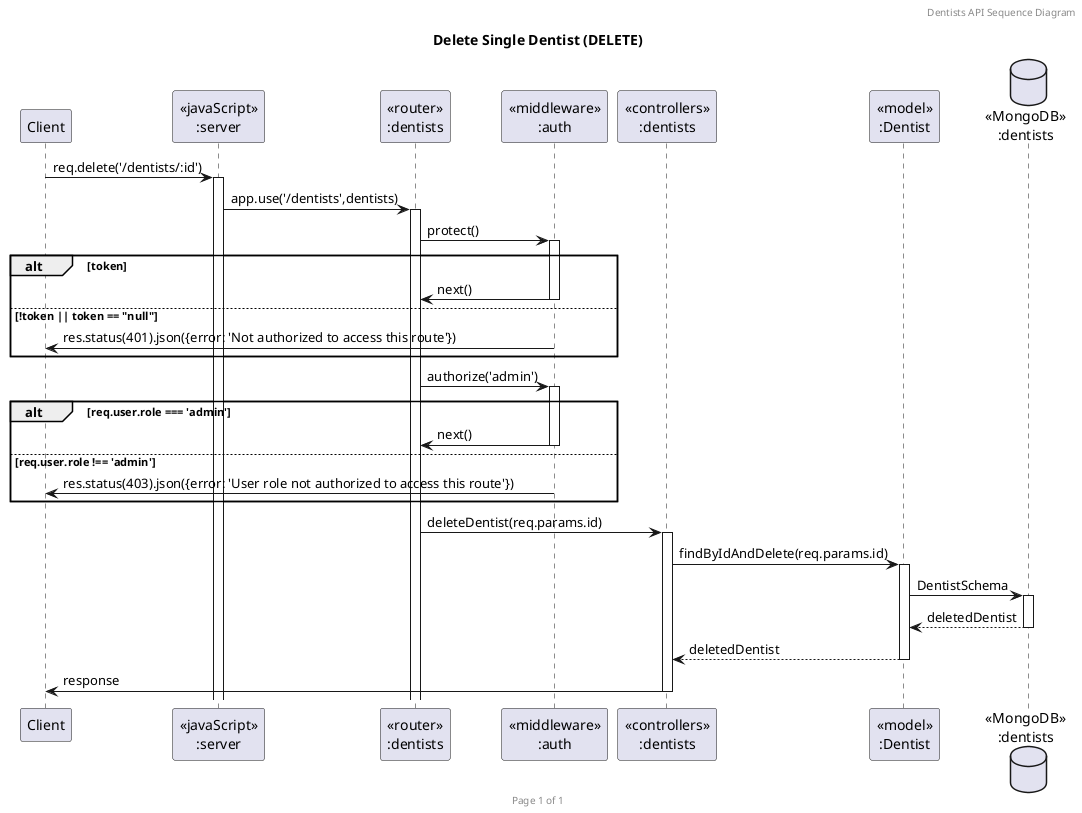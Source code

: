 @startuml Delete Single Dentist (DELETE)

header Dentists API Sequence Diagram
footer Page %page% of %lastpage%
title "Delete Single Dentist (DELETE)"

participant "Client" as client
participant "<<javaScript>>\n:server" as server
participant "<<router>>\n:dentists" as routerDentists
participant "<<middleware>>\n:auth" as middlewareAuth
participant "<<controllers>>\n:dentists" as controllersDentists
participant "<<model>>\n:Dentist" as modelDentist
database "<<MongoDB>>\n:dentists" as DentistsDatabase

client->server ++:req.delete('/dentists/:id')
server->routerDentists ++:app.use('/dentists',dentists)
routerDentists -> middlewareAuth ++:protect()
alt token
    middlewareAuth -> routerDentists --:next()
else !token || token == "null"
    middlewareAuth -> client --:res.status(401).json({error: 'Not authorized to access this route'})
end

routerDentists -> middlewareAuth ++:authorize('admin')
alt req.user.role === 'admin'
    middlewareAuth -> routerDentists --:next()
else req.user.role !== 'admin'
    middlewareAuth -> client --:res.status(403).json({error: 'User role not authorized to access this route'})
end

routerDentists -> controllersDentists ++:deleteDentist(req.params.id)
controllersDentists->modelDentist ++:findByIdAndDelete(req.params.id)
modelDentist ->DentistsDatabase ++: DentistSchema
DentistsDatabase --> modelDentist --: deletedDentist
controllersDentists <-- modelDentist --:deletedDentist
controllersDentists->client --:response

@enduml